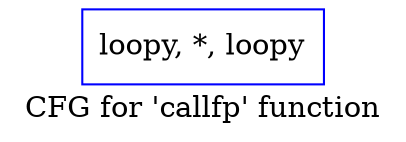 digraph G {
label="CFG for 'callfp' function";
Node1637054 [shape=record,color=blue,label="loopy, *, loopy"];
}